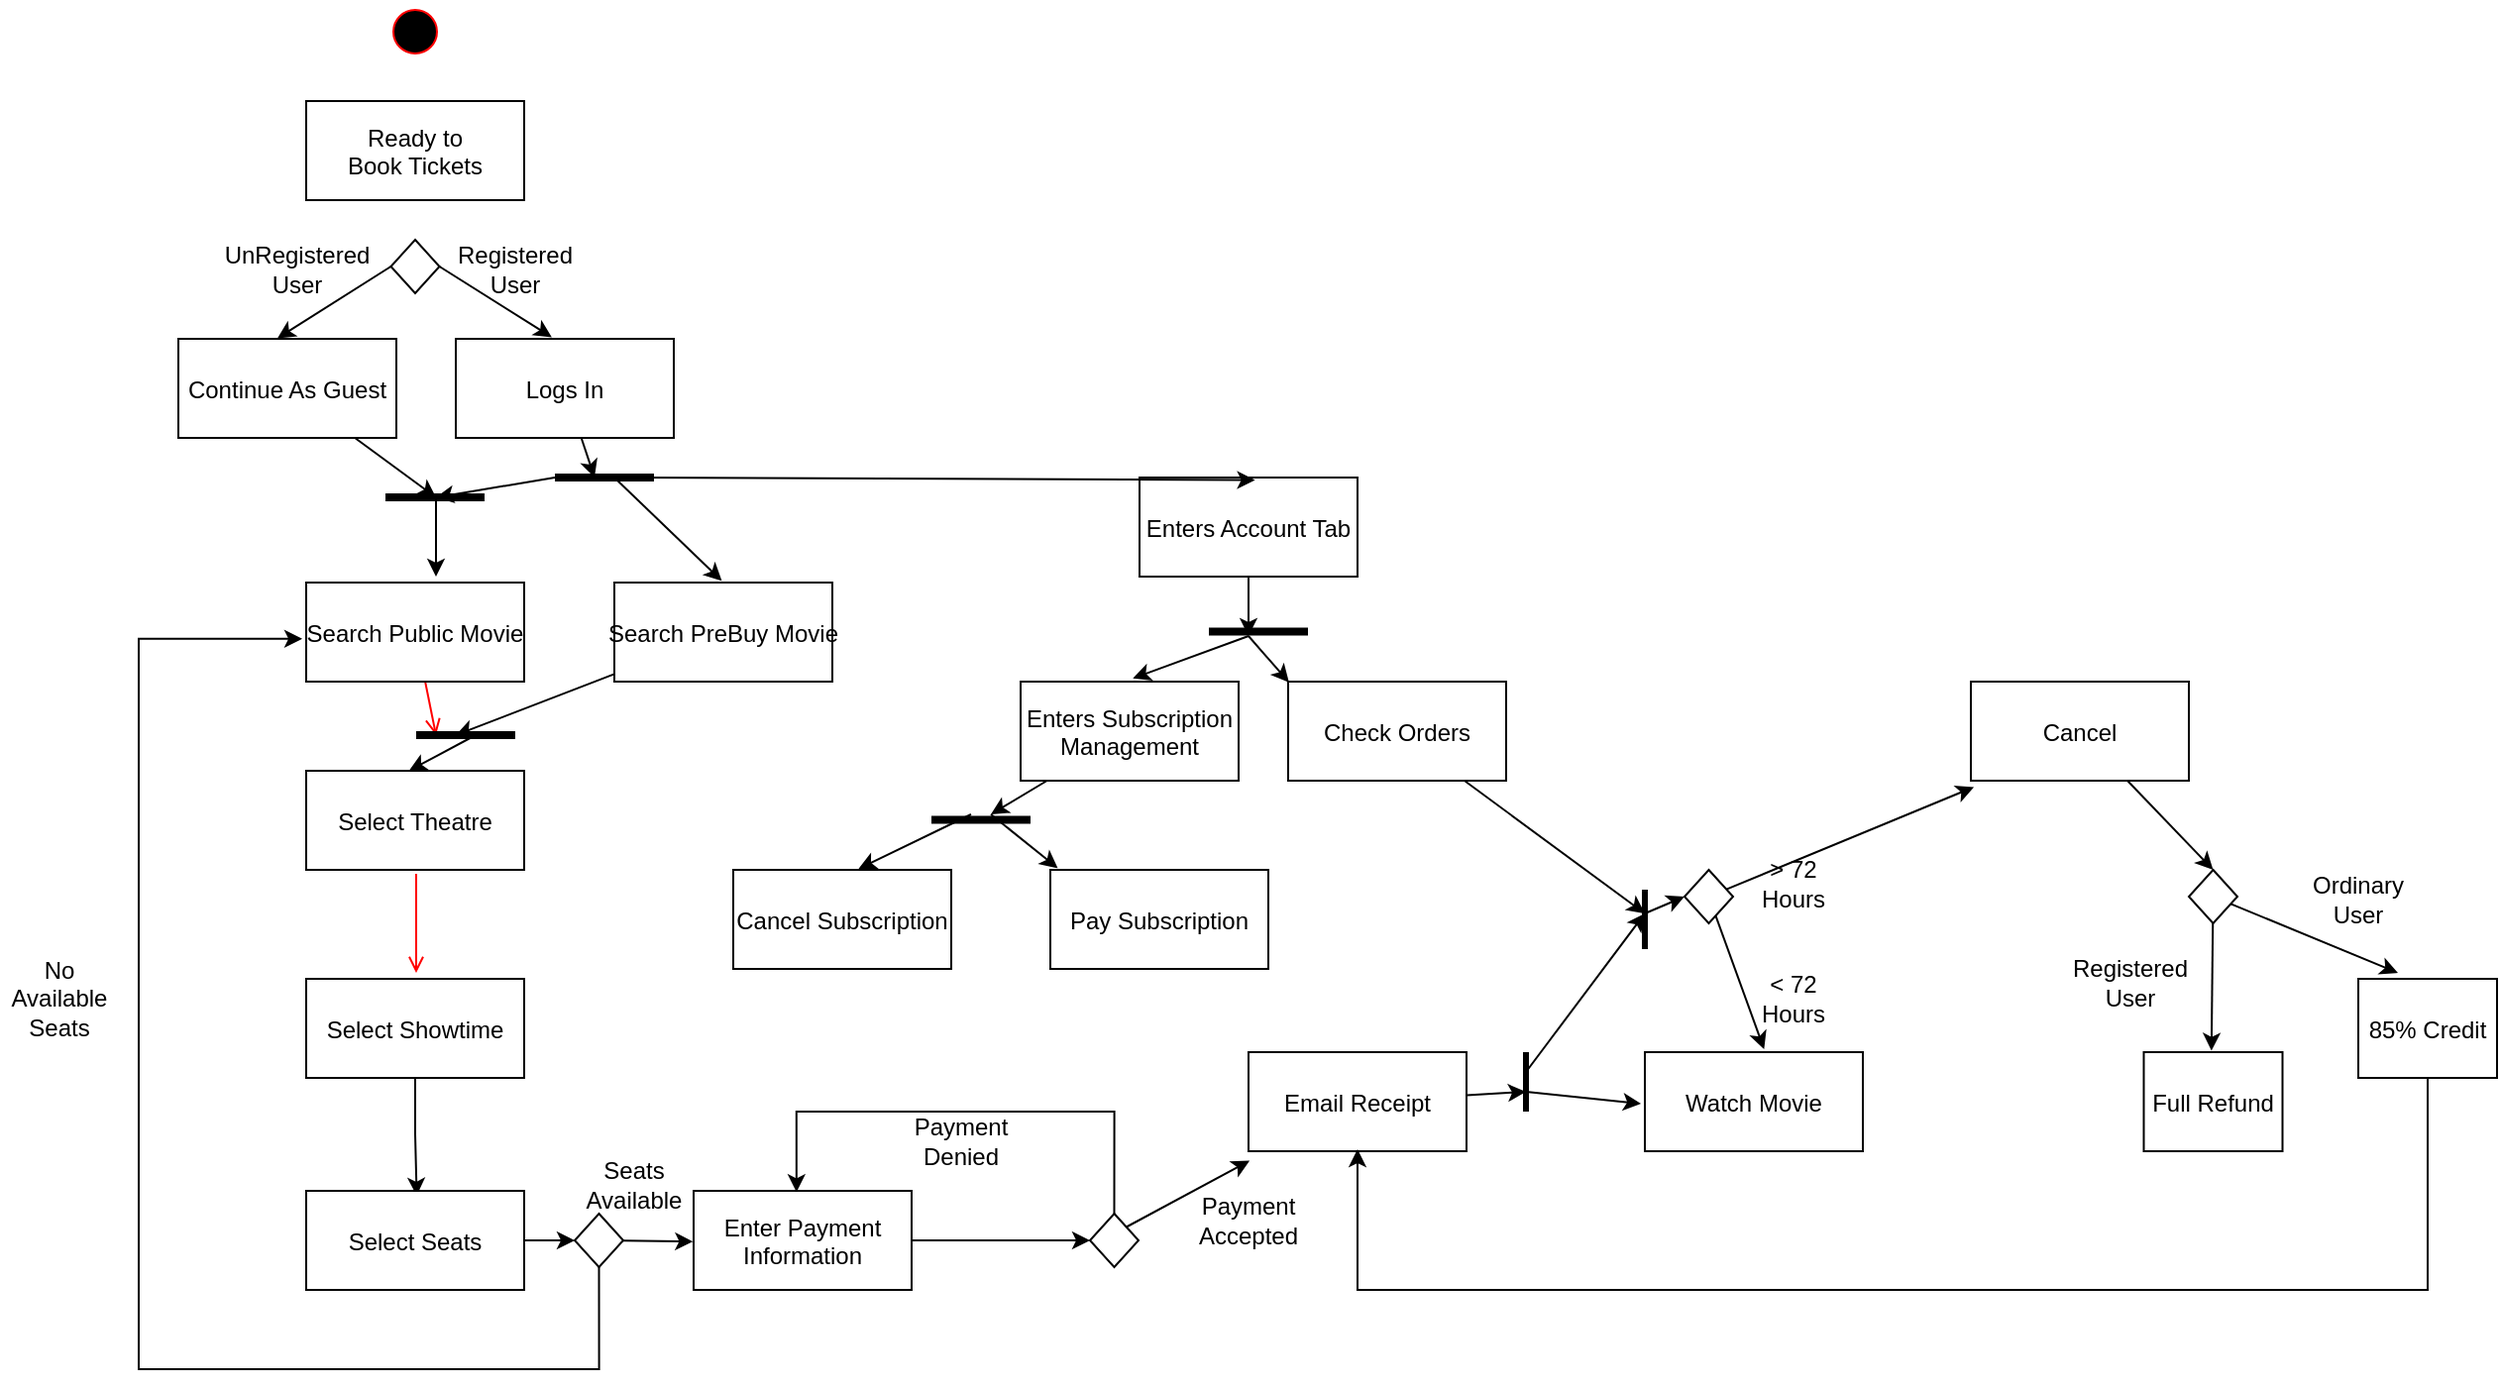 <mxfile version="20.3.0" type="device"><diagram name="Page-1" id="e7e014a7-5840-1c2e-5031-d8a46d1fe8dd"><mxGraphModel dx="602" dy="539" grid="1" gridSize="10" guides="1" tooltips="1" connect="1" arrows="1" fold="1" page="1" pageScale="1" pageWidth="1169" pageHeight="826" background="none" math="0" shadow="0"><root><mxCell id="0"/><mxCell id="1" parent="0"/><mxCell id="3UbOzGGeusZB0x8_pE4n-69" value="" style="ellipse;shape=startState;fillColor=#000000;strokeColor=#ff0000;" parent="1" vertex="1"><mxGeometry x="264.5" y="120" width="30" height="30" as="geometry"/></mxCell><mxCell id="3UbOzGGeusZB0x8_pE4n-70" value="Select Theatre" style="" parent="1" vertex="1"><mxGeometry x="224.5" y="508" width="110" height="50" as="geometry"/></mxCell><mxCell id="3UbOzGGeusZB0x8_pE4n-71" value="" style="endArrow=open;strokeColor=#FF0000;endFill=1;rounded=0;startArrow=none;" parent="1" source="3UbOzGGeusZB0x8_pE4n-88" edge="1"><mxGeometry relative="1" as="geometry"><mxPoint x="115.5" y="322" as="sourcePoint"/><mxPoint x="290" y="490" as="targetPoint"/></mxGeometry></mxCell><mxCell id="3UbOzGGeusZB0x8_pE4n-72" style="edgeStyle=orthogonalEdgeStyle;rounded=0;orthogonalLoop=1;jettySize=auto;html=1;entryX=0.507;entryY=0.048;entryDx=0;entryDy=0;entryPerimeter=0;" parent="1" source="3UbOzGGeusZB0x8_pE4n-73" target="3UbOzGGeusZB0x8_pE4n-76" edge="1"><mxGeometry relative="1" as="geometry"/></mxCell><mxCell id="3UbOzGGeusZB0x8_pE4n-73" value="Select Showtime" style="" parent="1" vertex="1"><mxGeometry x="224.5" y="613" width="110" height="50" as="geometry"/></mxCell><mxCell id="3UbOzGGeusZB0x8_pE4n-74" value="" style="endArrow=open;strokeColor=#FF0000;endFill=1;rounded=0" parent="1" edge="1"><mxGeometry relative="1" as="geometry"><mxPoint x="280" y="560" as="sourcePoint"/><mxPoint x="280" y="610" as="targetPoint"/></mxGeometry></mxCell><mxCell id="3UbOzGGeusZB0x8_pE4n-156" style="edgeStyle=none;rounded=0;orthogonalLoop=1;jettySize=auto;html=1;entryX=0;entryY=0.5;entryDx=0;entryDy=0;strokeWidth=1;endArrow=classic;endFill=1;" parent="1" source="3UbOzGGeusZB0x8_pE4n-76" target="3UbOzGGeusZB0x8_pE4n-155" edge="1"><mxGeometry relative="1" as="geometry"/></mxCell><mxCell id="3UbOzGGeusZB0x8_pE4n-76" value="Select Seats" style="" parent="1" vertex="1"><mxGeometry x="224.5" y="720" width="110" height="50" as="geometry"/></mxCell><mxCell id="3UbOzGGeusZB0x8_pE4n-77" style="edgeStyle=orthogonalEdgeStyle;rounded=0;orthogonalLoop=1;jettySize=auto;html=1;entryX=0;entryY=0.5;entryDx=0;entryDy=0;" parent="1" source="3UbOzGGeusZB0x8_pE4n-78" target="3UbOzGGeusZB0x8_pE4n-81" edge="1"><mxGeometry relative="1" as="geometry"/></mxCell><mxCell id="3UbOzGGeusZB0x8_pE4n-78" value="Enter Payment&#10;Information" style="" parent="1" vertex="1"><mxGeometry x="420" y="720" width="110" height="50" as="geometry"/></mxCell><mxCell id="3UbOzGGeusZB0x8_pE4n-79" style="rounded=0;orthogonalLoop=1;jettySize=auto;html=1;exitX=1;exitY=0;exitDx=0;exitDy=0;entryX=0.005;entryY=1.096;entryDx=0;entryDy=0;entryPerimeter=0;endArrow=classic;endFill=1;" parent="1" source="3UbOzGGeusZB0x8_pE4n-81" target="3UbOzGGeusZB0x8_pE4n-83" edge="1"><mxGeometry relative="1" as="geometry"/></mxCell><mxCell id="3UbOzGGeusZB0x8_pE4n-80" style="edgeStyle=orthogonalEdgeStyle;rounded=0;orthogonalLoop=1;jettySize=auto;html=1;exitX=0.5;exitY=0;exitDx=0;exitDy=0;entryX=0.472;entryY=0.013;entryDx=0;entryDy=0;entryPerimeter=0;" parent="1" source="3UbOzGGeusZB0x8_pE4n-81" target="3UbOzGGeusZB0x8_pE4n-78" edge="1"><mxGeometry relative="1" as="geometry"><Array as="points"><mxPoint x="632.5" y="680"/><mxPoint x="471.5" y="680"/></Array></mxGeometry></mxCell><mxCell id="3UbOzGGeusZB0x8_pE4n-81" value="" style="rhombus;whiteSpace=wrap;html=1;" parent="1" vertex="1"><mxGeometry x="620" y="731.5" width="24.5" height="27" as="geometry"/></mxCell><mxCell id="3UbOzGGeusZB0x8_pE4n-82" style="edgeStyle=none;rounded=0;orthogonalLoop=1;jettySize=auto;html=1;entryX=-0.018;entryY=0.52;entryDx=0;entryDy=0;entryPerimeter=0;endArrow=classic;endFill=1;" parent="1" target="3UbOzGGeusZB0x8_pE4n-86" edge="1"><mxGeometry relative="1" as="geometry"><mxPoint x="840" y="670" as="sourcePoint"/></mxGeometry></mxCell><mxCell id="3UbOzGGeusZB0x8_pE4n-147" style="edgeStyle=none;rounded=0;orthogonalLoop=1;jettySize=auto;html=1;strokeWidth=1;endArrow=classic;endFill=1;" parent="1" edge="1"><mxGeometry relative="1" as="geometry"><mxPoint x="900" y="580" as="targetPoint"/><mxPoint x="840" y="660" as="sourcePoint"/></mxGeometry></mxCell><mxCell id="3UbOzGGeusZB0x8_pE4n-151" style="edgeStyle=none;rounded=0;orthogonalLoop=1;jettySize=auto;html=1;strokeWidth=1;endArrow=classic;endFill=1;" parent="1" source="3UbOzGGeusZB0x8_pE4n-83" edge="1"><mxGeometry relative="1" as="geometry"><mxPoint x="840" y="670" as="targetPoint"/></mxGeometry></mxCell><mxCell id="3UbOzGGeusZB0x8_pE4n-83" value="Email Receipt" style="" parent="1" vertex="1"><mxGeometry x="700" y="650" width="110" height="50" as="geometry"/></mxCell><mxCell id="3UbOzGGeusZB0x8_pE4n-84" value="Payment Denied" style="text;html=1;strokeColor=none;fillColor=none;align=center;verticalAlign=middle;whiteSpace=wrap;rounded=0;" parent="1" vertex="1"><mxGeometry x="525" y="680" width="60" height="30" as="geometry"/></mxCell><mxCell id="3UbOzGGeusZB0x8_pE4n-85" value="Payment Accepted" style="text;html=1;strokeColor=none;fillColor=none;align=center;verticalAlign=middle;whiteSpace=wrap;rounded=0;" parent="1" vertex="1"><mxGeometry x="670" y="720" width="60" height="30" as="geometry"/></mxCell><mxCell id="3UbOzGGeusZB0x8_pE4n-86" value="Watch Movie" style="" parent="1" vertex="1"><mxGeometry x="900" y="650" width="110" height="50" as="geometry"/></mxCell><mxCell id="3UbOzGGeusZB0x8_pE4n-88" value="Search Public Movie" style="" parent="1" vertex="1"><mxGeometry x="224.5" y="413" width="110" height="50" as="geometry"/></mxCell><mxCell id="3UbOzGGeusZB0x8_pE4n-90" value="Ready to &#10;Book Tickets" style="" parent="1" vertex="1"><mxGeometry x="224.5" y="170" width="110" height="50" as="geometry"/></mxCell><mxCell id="3UbOzGGeusZB0x8_pE4n-94" value="" style="endArrow=classic;html=1;rounded=0;strokeWidth=1;entryX=1;entryY=-0.005;entryDx=0;entryDy=0;entryPerimeter=0;exitX=0;exitY=0.5;exitDx=0;exitDy=0;" parent="1" source="3UbOzGGeusZB0x8_pE4n-165" edge="1"><mxGeometry width="50" height="50" relative="1" as="geometry"><mxPoint x="280" y="250" as="sourcePoint"/><mxPoint x="210" y="289.75" as="targetPoint"/></mxGeometry></mxCell><mxCell id="3UbOzGGeusZB0x8_pE4n-95" value="" style="endArrow=classic;html=1;rounded=0;strokeWidth=1;entryX=-0.014;entryY=-0.016;entryDx=0;entryDy=0;entryPerimeter=0;exitX=1;exitY=0.5;exitDx=0;exitDy=0;" parent="1" source="3UbOzGGeusZB0x8_pE4n-165" edge="1"><mxGeometry width="50" height="50" relative="1" as="geometry"><mxPoint x="280" y="250" as="sourcePoint"/><mxPoint x="348.46" y="289.2" as="targetPoint"/></mxGeometry></mxCell><mxCell id="3UbOzGGeusZB0x8_pE4n-98" value="" style="endArrow=none;html=1;rounded=0;strokeWidth=4;" parent="1" edge="1"><mxGeometry width="50" height="50" relative="1" as="geometry"><mxPoint x="264.5" y="370" as="sourcePoint"/><mxPoint x="314.5" y="370" as="targetPoint"/><Array as="points"><mxPoint x="300" y="370"/></Array></mxGeometry></mxCell><mxCell id="3UbOzGGeusZB0x8_pE4n-117" style="edgeStyle=none;rounded=0;orthogonalLoop=1;jettySize=auto;html=1;entryX=0.515;entryY=-0.033;entryDx=0;entryDy=0;entryPerimeter=0;strokeWidth=1;endArrow=classic;endFill=1;" parent="1" target="3UbOzGGeusZB0x8_pE4n-116" edge="1"><mxGeometry relative="1" as="geometry"><mxPoint x="700" y="440" as="sourcePoint"/></mxGeometry></mxCell><mxCell id="3UbOzGGeusZB0x8_pE4n-135" style="edgeStyle=none;rounded=0;orthogonalLoop=1;jettySize=auto;html=1;strokeWidth=1;endArrow=classic;endFill=1;" parent="1" source="3UbOzGGeusZB0x8_pE4n-106" edge="1"><mxGeometry relative="1" as="geometry"><mxPoint x="700" y="440" as="targetPoint"/></mxGeometry></mxCell><mxCell id="3UbOzGGeusZB0x8_pE4n-106" value="Enters Account Tab" style="" parent="1" vertex="1"><mxGeometry x="645" y="360" width="110" height="50" as="geometry"/></mxCell><mxCell id="3UbOzGGeusZB0x8_pE4n-112" style="edgeStyle=none;rounded=0;orthogonalLoop=1;jettySize=auto;html=1;strokeWidth=1;endArrow=classic;endFill=1;" parent="1" source="3UbOzGGeusZB0x8_pE4n-108" edge="1"><mxGeometry relative="1" as="geometry"><mxPoint x="290" y="370" as="targetPoint"/></mxGeometry></mxCell><mxCell id="3UbOzGGeusZB0x8_pE4n-108" value="Continue As Guest" style="" parent="1" vertex="1"><mxGeometry x="160" y="290" width="110" height="50" as="geometry"/></mxCell><mxCell id="3UbOzGGeusZB0x8_pE4n-113" style="edgeStyle=none;rounded=0;orthogonalLoop=1;jettySize=auto;html=1;strokeWidth=1;endArrow=classic;endFill=1;" parent="1" edge="1"><mxGeometry relative="1" as="geometry"><mxPoint x="290" y="370" as="targetPoint"/><mxPoint x="350" y="360" as="sourcePoint"/></mxGeometry></mxCell><mxCell id="3UbOzGGeusZB0x8_pE4n-115" style="edgeStyle=none;rounded=0;orthogonalLoop=1;jettySize=auto;html=1;entryX=0.53;entryY=0.025;entryDx=0;entryDy=0;entryPerimeter=0;strokeWidth=1;endArrow=classic;endFill=1;" parent="1" target="3UbOzGGeusZB0x8_pE4n-106" edge="1"><mxGeometry relative="1" as="geometry"><mxPoint x="390" y="360" as="sourcePoint"/></mxGeometry></mxCell><mxCell id="3UbOzGGeusZB0x8_pE4n-141" style="edgeStyle=none;rounded=0;orthogonalLoop=1;jettySize=auto;html=1;entryX=0.493;entryY=-0.017;entryDx=0;entryDy=0;entryPerimeter=0;strokeWidth=1;endArrow=classic;endFill=1;" parent="1" target="3UbOzGGeusZB0x8_pE4n-140" edge="1"><mxGeometry relative="1" as="geometry"><mxPoint x="380" y="360" as="sourcePoint"/></mxGeometry></mxCell><mxCell id="3UbOzGGeusZB0x8_pE4n-143" style="edgeStyle=none;rounded=0;orthogonalLoop=1;jettySize=auto;html=1;strokeWidth=1;endArrow=classic;endFill=1;" parent="1" source="3UbOzGGeusZB0x8_pE4n-109" edge="1"><mxGeometry relative="1" as="geometry"><mxPoint x="370" y="360" as="targetPoint"/></mxGeometry></mxCell><mxCell id="3UbOzGGeusZB0x8_pE4n-109" value="Logs In" style="" parent="1" vertex="1"><mxGeometry x="300" y="290" width="110" height="50" as="geometry"/></mxCell><mxCell id="3UbOzGGeusZB0x8_pE4n-114" value="" style="endArrow=classic;html=1;rounded=0;strokeWidth=1;" parent="1" edge="1"><mxGeometry width="50" height="50" relative="1" as="geometry"><mxPoint x="290" y="370" as="sourcePoint"/><mxPoint x="290" y="410" as="targetPoint"/></mxGeometry></mxCell><mxCell id="3UbOzGGeusZB0x8_pE4n-126" style="edgeStyle=none;rounded=0;orthogonalLoop=1;jettySize=auto;html=1;strokeWidth=1;endArrow=classic;endFill=1;" parent="1" source="3UbOzGGeusZB0x8_pE4n-116" edge="1"><mxGeometry relative="1" as="geometry"><mxPoint x="570" y="530" as="targetPoint"/></mxGeometry></mxCell><mxCell id="3UbOzGGeusZB0x8_pE4n-116" value="Enters Subscription &#10;Management" style="" parent="1" vertex="1"><mxGeometry x="585" y="463" width="110" height="50" as="geometry"/></mxCell><mxCell id="3UbOzGGeusZB0x8_pE4n-124" value="" style="endArrow=none;html=1;rounded=0;strokeWidth=4;" parent="1" edge="1"><mxGeometry width="50" height="50" relative="1" as="geometry"><mxPoint x="540" y="532.8" as="sourcePoint"/><mxPoint x="590" y="532.8" as="targetPoint"/><Array as="points"><mxPoint x="575.5" y="532.8"/></Array></mxGeometry></mxCell><mxCell id="3UbOzGGeusZB0x8_pE4n-127" value="Cancel Subscription" style="" parent="1" vertex="1"><mxGeometry x="440" y="558" width="110" height="50" as="geometry"/></mxCell><mxCell id="3UbOzGGeusZB0x8_pE4n-128" value="Pay Subscription" style="" parent="1" vertex="1"><mxGeometry x="600" y="558" width="110" height="50" as="geometry"/></mxCell><mxCell id="3UbOzGGeusZB0x8_pE4n-129" value="" style="endArrow=classic;html=1;rounded=0;strokeWidth=1;entryX=0.575;entryY=-0.011;entryDx=0;entryDy=0;entryPerimeter=0;" parent="1" target="3UbOzGGeusZB0x8_pE4n-127" edge="1"><mxGeometry width="50" height="50" relative="1" as="geometry"><mxPoint x="560" y="530" as="sourcePoint"/><mxPoint x="460" y="490" as="targetPoint"/></mxGeometry></mxCell><mxCell id="3UbOzGGeusZB0x8_pE4n-130" value="" style="endArrow=classic;html=1;rounded=0;strokeWidth=1;entryX=0.034;entryY=-0.017;entryDx=0;entryDy=0;entryPerimeter=0;" parent="1" target="3UbOzGGeusZB0x8_pE4n-128" edge="1"><mxGeometry width="50" height="50" relative="1" as="geometry"><mxPoint x="570" y="530" as="sourcePoint"/><mxPoint x="433.25" y="599.45" as="targetPoint"/></mxGeometry></mxCell><mxCell id="3UbOzGGeusZB0x8_pE4n-134" value="" style="endArrow=none;html=1;rounded=0;strokeWidth=4;" parent="1" edge="1"><mxGeometry width="50" height="50" relative="1" as="geometry"><mxPoint x="680" y="437.76" as="sourcePoint"/><mxPoint x="730" y="437.76" as="targetPoint"/><Array as="points"><mxPoint x="715.5" y="437.76"/></Array></mxGeometry></mxCell><mxCell id="3UbOzGGeusZB0x8_pE4n-136" style="edgeStyle=none;rounded=0;orthogonalLoop=1;jettySize=auto;html=1;strokeWidth=1;endArrow=classic;endFill=1;entryX=0.004;entryY=0.008;entryDx=0;entryDy=0;entryPerimeter=0;" parent="1" target="3UbOzGGeusZB0x8_pE4n-137" edge="1"><mxGeometry relative="1" as="geometry"><mxPoint x="700" y="440" as="sourcePoint"/><mxPoint x="630" y="490" as="targetPoint"/></mxGeometry></mxCell><mxCell id="3UbOzGGeusZB0x8_pE4n-161" style="rounded=0;orthogonalLoop=1;jettySize=auto;html=1;strokeWidth=1;endArrow=classic;endFill=1;" parent="1" source="3UbOzGGeusZB0x8_pE4n-137" edge="1"><mxGeometry relative="1" as="geometry"><mxPoint x="900" y="580" as="targetPoint"/></mxGeometry></mxCell><mxCell id="3UbOzGGeusZB0x8_pE4n-137" value="Check Orders" style="" parent="1" vertex="1"><mxGeometry x="720" y="463" width="110" height="50" as="geometry"/></mxCell><mxCell id="3UbOzGGeusZB0x8_pE4n-144" style="edgeStyle=none;rounded=0;orthogonalLoop=1;jettySize=auto;html=1;strokeWidth=1;endArrow=classic;endFill=1;" parent="1" source="3UbOzGGeusZB0x8_pE4n-140" edge="1"><mxGeometry relative="1" as="geometry"><mxPoint x="300" y="490" as="targetPoint"/></mxGeometry></mxCell><mxCell id="3UbOzGGeusZB0x8_pE4n-140" value="Search PreBuy Movie" style="" parent="1" vertex="1"><mxGeometry x="380" y="413" width="110" height="50" as="geometry"/></mxCell><mxCell id="3UbOzGGeusZB0x8_pE4n-142" value="" style="endArrow=none;html=1;rounded=0;strokeWidth=4;" parent="1" edge="1"><mxGeometry width="50" height="50" relative="1" as="geometry"><mxPoint x="350" y="360" as="sourcePoint"/><mxPoint x="400" y="360" as="targetPoint"/><Array as="points"><mxPoint x="385.5" y="360"/></Array></mxGeometry></mxCell><mxCell id="3UbOzGGeusZB0x8_pE4n-145" value="" style="endArrow=none;html=1;rounded=0;strokeWidth=4;" parent="1" edge="1"><mxGeometry width="50" height="50" relative="1" as="geometry"><mxPoint x="280" y="490.0" as="sourcePoint"/><mxPoint x="330" y="490.0" as="targetPoint"/><Array as="points"><mxPoint x="315.5" y="490.0"/></Array></mxGeometry></mxCell><mxCell id="3UbOzGGeusZB0x8_pE4n-146" style="edgeStyle=none;rounded=0;orthogonalLoop=1;jettySize=auto;html=1;strokeWidth=1;endArrow=classic;endFill=1;entryX=0.472;entryY=0;entryDx=0;entryDy=0;entryPerimeter=0;" parent="1" target="3UbOzGGeusZB0x8_pE4n-70" edge="1"><mxGeometry relative="1" as="geometry"><mxPoint x="310" y="500" as="targetPoint"/><mxPoint x="310" y="490" as="sourcePoint"/></mxGeometry></mxCell><mxCell id="3UbOzGGeusZB0x8_pE4n-162" style="edgeStyle=none;rounded=0;orthogonalLoop=1;jettySize=auto;html=1;entryX=0.5;entryY=0;entryDx=0;entryDy=0;strokeWidth=1;endArrow=classic;endFill=1;" parent="1" source="3UbOzGGeusZB0x8_pE4n-148" target="3UbOzGGeusZB0x8_pE4n-175" edge="1"><mxGeometry relative="1" as="geometry"><mxPoint x="1050" y="565" as="targetPoint"/></mxGeometry></mxCell><mxCell id="3UbOzGGeusZB0x8_pE4n-148" value="Cancel" style="" parent="1" vertex="1"><mxGeometry x="1064.5" y="463" width="110" height="50" as="geometry"/></mxCell><mxCell id="3UbOzGGeusZB0x8_pE4n-150" value="" style="endArrow=none;html=1;rounded=0;strokeWidth=3;" parent="1" edge="1"><mxGeometry width="50" height="50" relative="1" as="geometry"><mxPoint x="840" y="680" as="sourcePoint"/><mxPoint x="840" y="650" as="targetPoint"/></mxGeometry></mxCell><mxCell id="3UbOzGGeusZB0x8_pE4n-157" style="edgeStyle=none;rounded=0;orthogonalLoop=1;jettySize=auto;html=1;entryX=-0.003;entryY=0.512;entryDx=0;entryDy=0;entryPerimeter=0;strokeWidth=1;endArrow=classic;endFill=1;" parent="1" source="3UbOzGGeusZB0x8_pE4n-155" target="3UbOzGGeusZB0x8_pE4n-78" edge="1"><mxGeometry relative="1" as="geometry"/></mxCell><mxCell id="3UbOzGGeusZB0x8_pE4n-158" style="edgeStyle=orthogonalEdgeStyle;rounded=0;orthogonalLoop=1;jettySize=auto;html=1;exitX=0.5;exitY=1;exitDx=0;exitDy=0;entryX=-0.018;entryY=0.568;entryDx=0;entryDy=0;entryPerimeter=0;strokeWidth=1;endArrow=classic;endFill=1;" parent="1" source="3UbOzGGeusZB0x8_pE4n-155" target="3UbOzGGeusZB0x8_pE4n-88" edge="1"><mxGeometry relative="1" as="geometry"><Array as="points"><mxPoint x="372" y="810"/><mxPoint x="140" y="810"/><mxPoint x="140" y="441"/></Array></mxGeometry></mxCell><mxCell id="3UbOzGGeusZB0x8_pE4n-155" value="" style="rhombus;whiteSpace=wrap;html=1;" parent="1" vertex="1"><mxGeometry x="360" y="731.5" width="24.5" height="27" as="geometry"/></mxCell><mxCell id="3UbOzGGeusZB0x8_pE4n-159" value="No Available Seats" style="text;html=1;strokeColor=none;fillColor=none;align=center;verticalAlign=middle;whiteSpace=wrap;rounded=0;" parent="1" vertex="1"><mxGeometry x="70" y="608" width="60" height="30" as="geometry"/></mxCell><mxCell id="3UbOzGGeusZB0x8_pE4n-160" value="Seats Available" style="text;html=1;strokeColor=none;fillColor=none;align=center;verticalAlign=middle;whiteSpace=wrap;rounded=0;" parent="1" vertex="1"><mxGeometry x="360" y="701.5" width="60" height="30" as="geometry"/></mxCell><mxCell id="3UbOzGGeusZB0x8_pE4n-164" value="&amp;gt; 72 Hours" style="text;html=1;strokeColor=none;fillColor=none;align=center;verticalAlign=middle;whiteSpace=wrap;rounded=0;" parent="1" vertex="1"><mxGeometry x="944.5" y="550" width="60" height="30" as="geometry"/></mxCell><mxCell id="3UbOzGGeusZB0x8_pE4n-165" value="" style="rhombus;whiteSpace=wrap;html=1;" parent="1" vertex="1"><mxGeometry x="267.25" y="240" width="24.5" height="27" as="geometry"/></mxCell><mxCell id="3UbOzGGeusZB0x8_pE4n-166" value="Registered User" style="text;html=1;strokeColor=none;fillColor=none;align=center;verticalAlign=middle;whiteSpace=wrap;rounded=0;" parent="1" vertex="1"><mxGeometry x="300" y="240" width="60" height="30" as="geometry"/></mxCell><mxCell id="3UbOzGGeusZB0x8_pE4n-167" value="UnRegistered User" style="text;html=1;strokeColor=none;fillColor=none;align=center;verticalAlign=middle;whiteSpace=wrap;rounded=0;" parent="1" vertex="1"><mxGeometry x="190" y="240" width="60" height="30" as="geometry"/></mxCell><mxCell id="3UbOzGGeusZB0x8_pE4n-170" style="edgeStyle=none;rounded=0;orthogonalLoop=1;jettySize=auto;html=1;entryX=0.014;entryY=1.064;entryDx=0;entryDy=0;entryPerimeter=0;strokeWidth=1;endArrow=classic;endFill=1;" parent="1" source="3UbOzGGeusZB0x8_pE4n-168" target="3UbOzGGeusZB0x8_pE4n-148" edge="1"><mxGeometry relative="1" as="geometry"/></mxCell><mxCell id="3UbOzGGeusZB0x8_pE4n-171" style="edgeStyle=none;rounded=0;orthogonalLoop=1;jettySize=auto;html=1;strokeWidth=1;endArrow=classic;endFill=1;entryX=0.547;entryY=-0.029;entryDx=0;entryDy=0;entryPerimeter=0;" parent="1" source="3UbOzGGeusZB0x8_pE4n-168" target="3UbOzGGeusZB0x8_pE4n-86" edge="1"><mxGeometry relative="1" as="geometry"><mxPoint x="1000" y="620" as="targetPoint"/></mxGeometry></mxCell><mxCell id="3UbOzGGeusZB0x8_pE4n-168" value="" style="rhombus;whiteSpace=wrap;html=1;" parent="1" vertex="1"><mxGeometry x="920" y="558" width="24.5" height="27" as="geometry"/></mxCell><mxCell id="3UbOzGGeusZB0x8_pE4n-173" value="" style="endArrow=none;html=1;rounded=0;strokeWidth=3;" parent="1" edge="1"><mxGeometry width="50" height="50" relative="1" as="geometry"><mxPoint x="900" y="598" as="sourcePoint"/><mxPoint x="900" y="568" as="targetPoint"/></mxGeometry></mxCell><mxCell id="3UbOzGGeusZB0x8_pE4n-174" style="edgeStyle=none;rounded=0;orthogonalLoop=1;jettySize=auto;html=1;strokeWidth=1;endArrow=classic;endFill=1;entryX=0;entryY=0.5;entryDx=0;entryDy=0;" parent="1" target="3UbOzGGeusZB0x8_pE4n-168" edge="1"><mxGeometry relative="1" as="geometry"><mxPoint x="910" y="590" as="targetPoint"/><mxPoint x="900" y="580" as="sourcePoint"/></mxGeometry></mxCell><mxCell id="3UbOzGGeusZB0x8_pE4n-177" style="edgeStyle=none;rounded=0;orthogonalLoop=1;jettySize=auto;html=1;strokeWidth=1;endArrow=classic;endFill=1;entryX=0.488;entryY=-0.014;entryDx=0;entryDy=0;entryPerimeter=0;" parent="1" source="3UbOzGGeusZB0x8_pE4n-175" target="3UbOzGGeusZB0x8_pE4n-179" edge="1"><mxGeometry relative="1" as="geometry"><mxPoint x="1052.25" y="630" as="targetPoint"/></mxGeometry></mxCell><mxCell id="3UbOzGGeusZB0x8_pE4n-178" style="edgeStyle=none;rounded=0;orthogonalLoop=1;jettySize=auto;html=1;strokeWidth=1;endArrow=classic;endFill=1;" parent="1" source="3UbOzGGeusZB0x8_pE4n-175" edge="1"><mxGeometry relative="1" as="geometry"><mxPoint x="1280" y="610" as="targetPoint"/></mxGeometry></mxCell><mxCell id="3UbOzGGeusZB0x8_pE4n-175" value="" style="rhombus;whiteSpace=wrap;html=1;" parent="1" vertex="1"><mxGeometry x="1174.5" y="558" width="24.5" height="27" as="geometry"/></mxCell><mxCell id="3UbOzGGeusZB0x8_pE4n-176" value="&amp;lt; 72 Hours" style="text;html=1;strokeColor=none;fillColor=none;align=center;verticalAlign=middle;whiteSpace=wrap;rounded=0;" parent="1" vertex="1"><mxGeometry x="944.5" y="608" width="60" height="30" as="geometry"/></mxCell><mxCell id="3UbOzGGeusZB0x8_pE4n-179" value="Full Refund" style="" parent="1" vertex="1"><mxGeometry x="1151.75" y="650" width="70" height="50" as="geometry"/></mxCell><mxCell id="3UbOzGGeusZB0x8_pE4n-180" value="Registered&lt;br&gt;User" style="text;html=1;strokeColor=none;fillColor=none;align=center;verticalAlign=middle;whiteSpace=wrap;rounded=0;" parent="1" vertex="1"><mxGeometry x="1114.5" y="600" width="60" height="30" as="geometry"/></mxCell><mxCell id="3UbOzGGeusZB0x8_pE4n-181" value="Ordinary User" style="text;html=1;strokeColor=none;fillColor=none;align=center;verticalAlign=middle;whiteSpace=wrap;rounded=0;" parent="1" vertex="1"><mxGeometry x="1230" y="558" width="60" height="30" as="geometry"/></mxCell><mxCell id="3UbOzGGeusZB0x8_pE4n-183" style="edgeStyle=orthogonalEdgeStyle;rounded=0;orthogonalLoop=1;jettySize=auto;html=1;entryX=0.5;entryY=0.98;entryDx=0;entryDy=0;entryPerimeter=0;strokeWidth=1;endArrow=classic;endFill=1;" parent="1" source="3UbOzGGeusZB0x8_pE4n-182" target="3UbOzGGeusZB0x8_pE4n-83" edge="1"><mxGeometry relative="1" as="geometry"><Array as="points"><mxPoint x="1295" y="770"/><mxPoint x="755" y="770"/></Array></mxGeometry></mxCell><mxCell id="3UbOzGGeusZB0x8_pE4n-182" value="85% Credit" style="" parent="1" vertex="1"><mxGeometry x="1260" y="613" width="70" height="50" as="geometry"/></mxCell></root></mxGraphModel></diagram></mxfile>